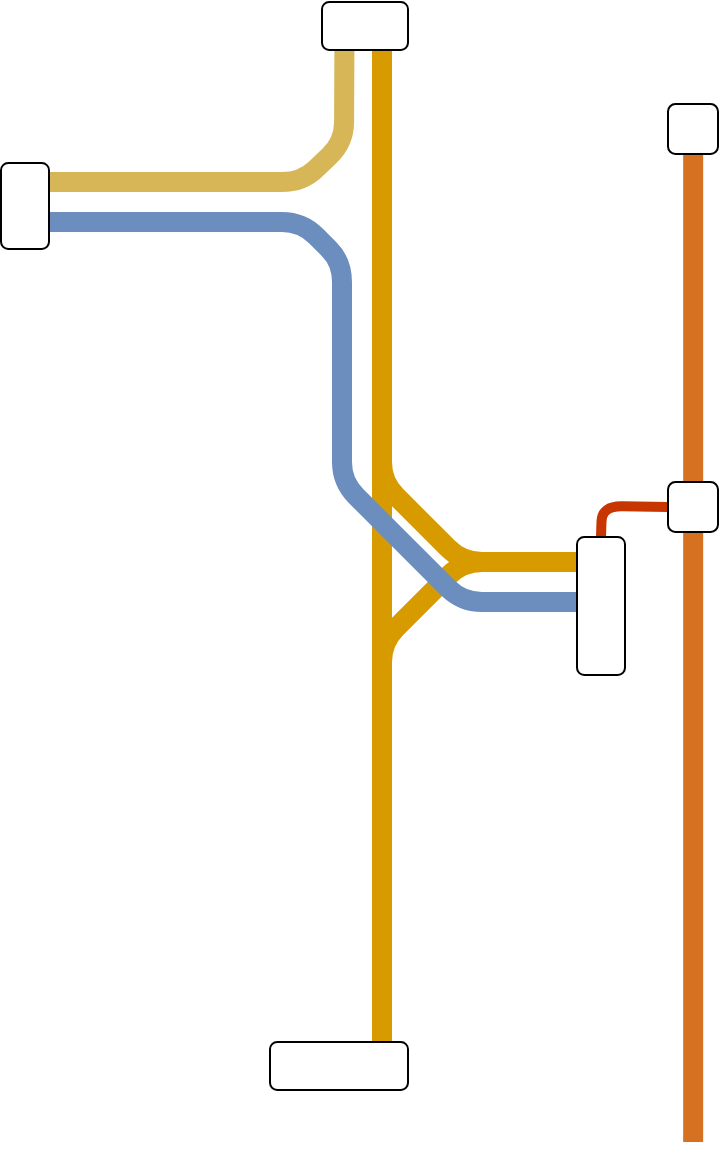 <mxfile version="24.1.0" type="github">
  <diagram name="Page-1" id="5QORuFMQOnyS7oN0RUPV">
    <mxGraphModel dx="1195" dy="652" grid="1" gridSize="10" guides="1" tooltips="1" connect="1" arrows="1" fold="1" page="1" pageScale="1" pageWidth="850" pageHeight="1100" background="#FFFFFF" math="0" shadow="0">
      <root>
        <mxCell id="0" />
        <mxCell id="1" parent="0" />
        <mxCell id="Hsu7Jg_zMOlTZOSdq1YD-21" value="" style="endArrow=none;html=1;rounded=1;strokeWidth=10;fillColor=#dae8fc;strokeColor=#6c8ebf;curved=0;" edge="1" parent="1">
          <mxGeometry width="50" height="50" relative="1" as="geometry">
            <mxPoint x="180" y="320" as="sourcePoint" />
            <mxPoint x="330" y="430" as="targetPoint" />
            <Array as="points">
              <mxPoint x="310" y="320" />
              <mxPoint x="330" y="340" />
            </Array>
          </mxGeometry>
        </mxCell>
        <mxCell id="Hsu7Jg_zMOlTZOSdq1YD-7" value="" style="endArrow=none;html=1;rounded=1;strokeWidth=10;fillColor=#ffe6cc;strokeColor=#d79b00;curved=0;endFill=0;startArrow=none;startFill=0;" edge="1" parent="1">
          <mxGeometry width="50" height="50" relative="1" as="geometry">
            <mxPoint x="430" y="490" as="sourcePoint" />
            <mxPoint x="350" y="580" as="targetPoint" />
            <Array as="points">
              <mxPoint x="390" y="490" />
              <mxPoint x="350" y="530" />
            </Array>
          </mxGeometry>
        </mxCell>
        <mxCell id="Hsu7Jg_zMOlTZOSdq1YD-8" value="" style="endArrow=none;html=1;rounded=1;strokeWidth=10;fillColor=#ffe6cc;strokeColor=#d79b00;curved=0;" edge="1" parent="1">
          <mxGeometry width="50" height="50" relative="1" as="geometry">
            <mxPoint x="350" y="230" as="sourcePoint" />
            <mxPoint x="350" y="730" as="targetPoint" />
            <Array as="points" />
          </mxGeometry>
        </mxCell>
        <mxCell id="Hsu7Jg_zMOlTZOSdq1YD-20" value="" style="endArrow=none;html=1;rounded=1;strokeWidth=10;fillColor=#dae8fc;strokeColor=#6c8ebf;curved=0;" edge="1" parent="1">
          <mxGeometry width="50" height="50" relative="1" as="geometry">
            <mxPoint x="330" y="410" as="sourcePoint" />
            <mxPoint x="450" y="510" as="targetPoint" />
            <Array as="points">
              <mxPoint x="330" y="450" />
              <mxPoint x="390" y="510" />
            </Array>
          </mxGeometry>
        </mxCell>
        <mxCell id="Hsu7Jg_zMOlTZOSdq1YD-4" value="" style="endArrow=none;html=1;rounded=1;strokeWidth=10;fillColor=#ffe6cc;strokeColor=#d79b00;curved=0;" edge="1" parent="1">
          <mxGeometry width="50" height="50" relative="1" as="geometry">
            <mxPoint x="350" y="390" as="sourcePoint" />
            <mxPoint x="450" y="490" as="targetPoint" />
            <Array as="points">
              <mxPoint x="350" y="450" />
              <mxPoint x="390" y="490" />
            </Array>
          </mxGeometry>
        </mxCell>
        <mxCell id="Hsu7Jg_zMOlTZOSdq1YD-9" value="" style="endArrow=none;html=1;rounded=1;strokeWidth=10;fillColor=#fff2cc;strokeColor=#d6b656;curved=0;" edge="1" parent="1">
          <mxGeometry width="50" height="50" relative="1" as="geometry">
            <mxPoint x="331.21" y="230" as="sourcePoint" />
            <mxPoint x="180" y="300" as="targetPoint" />
            <Array as="points">
              <mxPoint x="331" y="280" />
              <mxPoint x="310" y="300" />
            </Array>
          </mxGeometry>
        </mxCell>
        <mxCell id="Hsu7Jg_zMOlTZOSdq1YD-10" value="" style="rounded=1;whiteSpace=wrap;html=1;rotation=90;" vertex="1" parent="1">
          <mxGeometry x="150" y="300" width="43" height="24" as="geometry" />
        </mxCell>
        <mxCell id="Hsu7Jg_zMOlTZOSdq1YD-3" value="" style="rounded=1;whiteSpace=wrap;html=1;rotation=-180;" vertex="1" parent="1">
          <mxGeometry x="320" y="210" width="43" height="24" as="geometry" />
        </mxCell>
        <mxCell id="Hsu7Jg_zMOlTZOSdq1YD-13" value="" style="rounded=1;whiteSpace=wrap;html=1;rotation=0;" vertex="1" parent="1">
          <mxGeometry x="294" y="730" width="69" height="24" as="geometry" />
        </mxCell>
        <mxCell id="Hsu7Jg_zMOlTZOSdq1YD-16" value="" style="endArrow=none;html=1;rounded=1;strokeWidth=5;curved=0;exitX=0;exitY=0.5;exitDx=0;exitDy=0;entryX=0.5;entryY=1;entryDx=0;entryDy=0;fillColor=#fa6800;strokeColor=#C73500;" edge="1" parent="1" source="Hsu7Jg_zMOlTZOSdq1YD-5" target="Hsu7Jg_zMOlTZOSdq1YD-14">
          <mxGeometry width="50" height="50" relative="1" as="geometry">
            <mxPoint x="458.75" y="484.37" as="sourcePoint" />
            <mxPoint x="480" y="464" as="targetPoint" />
            <Array as="points">
              <mxPoint x="460" y="462" />
            </Array>
          </mxGeometry>
        </mxCell>
        <mxCell id="Hsu7Jg_zMOlTZOSdq1YD-5" value="" style="rounded=1;whiteSpace=wrap;html=1;rotation=90;" vertex="1" parent="1">
          <mxGeometry x="425" y="500" width="69" height="24" as="geometry" />
        </mxCell>
        <mxCell id="Hsu7Jg_zMOlTZOSdq1YD-17" value="" style="endArrow=none;html=1;rounded=1;strokeWidth=10;fillColor=#ffe6cc;strokeColor=#D77122;curved=0;" edge="1" parent="1">
          <mxGeometry width="50" height="50" relative="1" as="geometry">
            <mxPoint x="505.58" y="280" as="sourcePoint" />
            <mxPoint x="505.58" y="780" as="targetPoint" />
            <Array as="points" />
          </mxGeometry>
        </mxCell>
        <mxCell id="Hsu7Jg_zMOlTZOSdq1YD-14" value="" style="rounded=1;whiteSpace=wrap;html=1;rotation=90;" vertex="1" parent="1">
          <mxGeometry x="493" y="450" width="25" height="25" as="geometry" />
        </mxCell>
        <mxCell id="Hsu7Jg_zMOlTZOSdq1YD-19" value="" style="rounded=1;whiteSpace=wrap;html=1;rotation=90;" vertex="1" parent="1">
          <mxGeometry x="493" y="261" width="25" height="25" as="geometry" />
        </mxCell>
      </root>
    </mxGraphModel>
  </diagram>
</mxfile>
